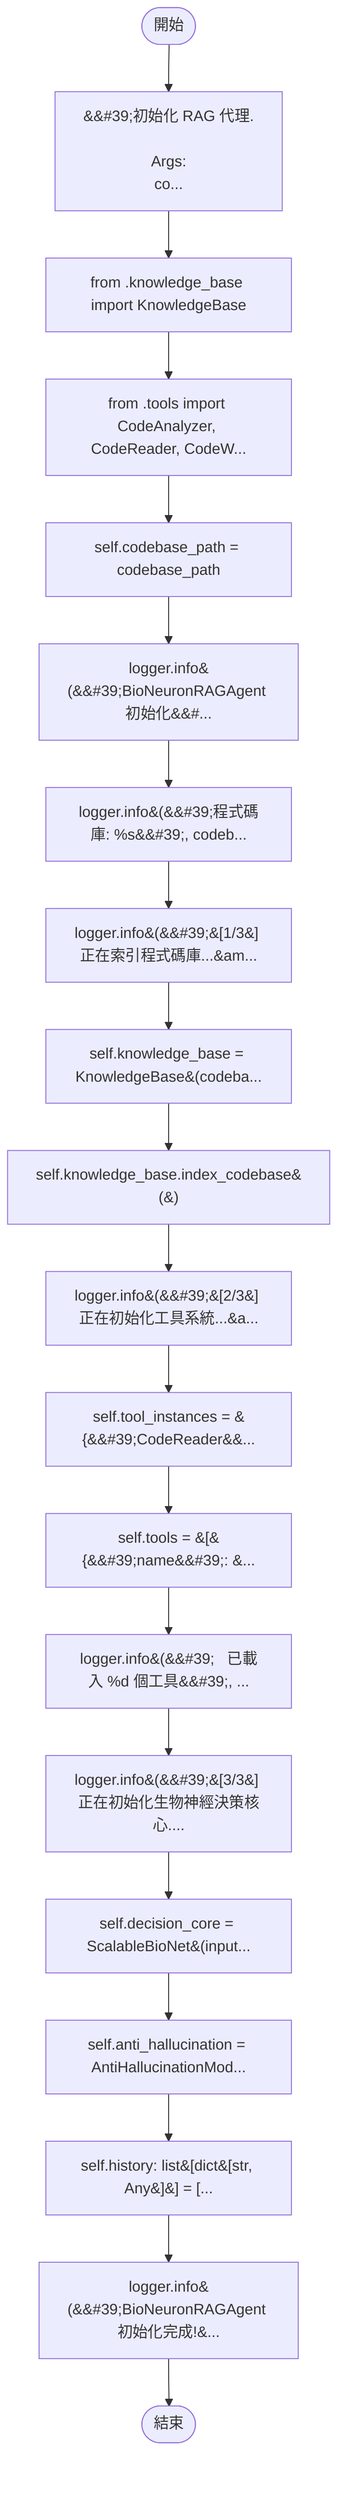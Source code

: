 flowchart TB
    n1([開始])
    n2([結束])
    n3[&amp;&#35;39;初始化 RAG 代理.\n\n        Args:\n            co...]
    n4[from .knowledge_base import KnowledgeBase]
    n5[from .tools import CodeAnalyzer, CodeReader, CodeW...]
    n6[self.codebase_path = codebase_path]
    n7[logger.info&#40;&amp;&#35;39;BioNeuronRAGAgent 初始化&amp;&#...]
    n8[logger.info&#40;&amp;&#35;39;程式碼庫: %s&amp;&#35;39;, codeb...]
    n9[logger.info&#40;&amp;&#35;39;&#91;1/3&#93; 正在索引程式碼庫...&am...]
    n10[self.knowledge_base = KnowledgeBase&#40;codeba...]
    n11[self.knowledge_base.index_codebase&#40;&#41;]
    n12[logger.info&#40;&amp;&#35;39;&#91;2/3&#93; 正在初始化工具系統...&a...]
    n13[self.tool_instances = &#123;&amp;&#35;39;CodeReader&amp;&...]
    n14[self.tools = &#91;&#123;&amp;&#35;39;name&amp;&#35;39;: &...]
    n15[logger.info&#40;&amp;&#35;39;   已載入 %d 個工具&amp;&#35;39;, ...]
    n16[logger.info&#40;&amp;&#35;39;&#91;3/3&#93; 正在初始化生物神經決策核心....]
    n17[self.decision_core = ScalableBioNet&#40;input...]
    n18[self.anti_hallucination = AntiHallucinationMod...]
    n19[self.history: list&#91;dict&#91;str, Any&#93;&#93; = &#91...]
    n20[logger.info&#40;&amp;&#35;39;BioNeuronRAGAgent 初始化完成!&amp...]
    n1 --> n3
    n3 --> n4
    n4 --> n5
    n5 --> n6
    n6 --> n7
    n7 --> n8
    n8 --> n9
    n9 --> n10
    n10 --> n11
    n11 --> n12
    n12 --> n13
    n13 --> n14
    n14 --> n15
    n15 --> n16
    n16 --> n17
    n17 --> n18
    n18 --> n19
    n19 --> n20
    n20 --> n2